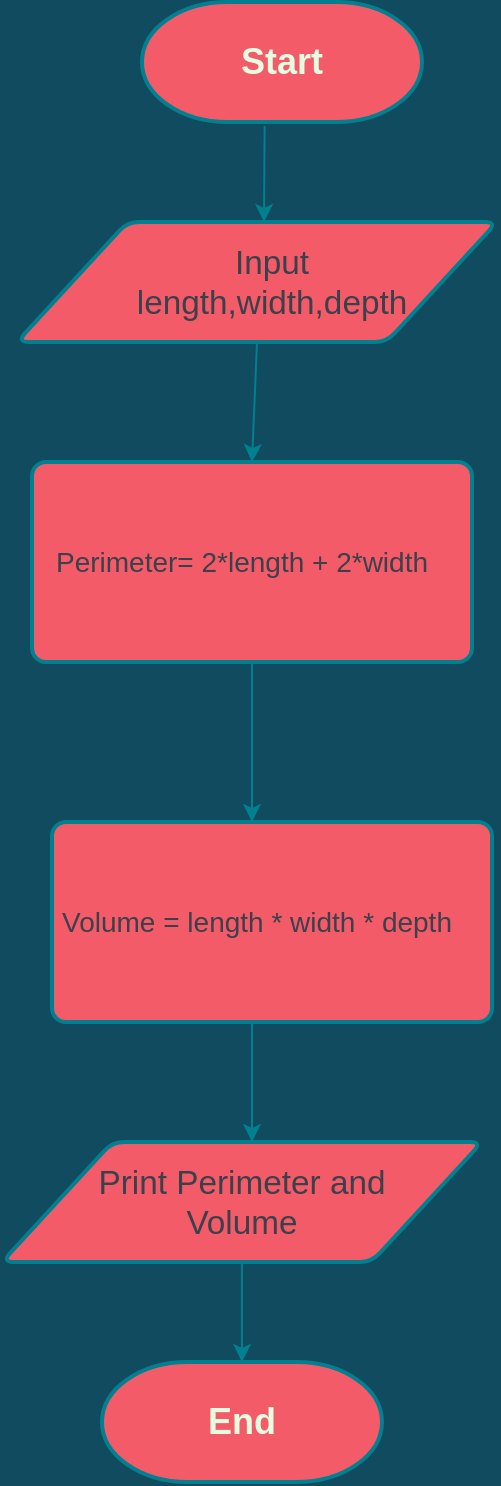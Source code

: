<mxfile version="20.3.0" type="device"><diagram id="C5RBs43oDa-KdzZeNtuy" name="Page-1"><mxGraphModel dx="782" dy="539" grid="1" gridSize="10" guides="1" tooltips="1" connect="1" arrows="1" fold="1" page="1" pageScale="1" pageWidth="827" pageHeight="1169" background="#114B5F" math="0" shadow="0"><root><mxCell id="WIyWlLk6GJQsqaUBKTNV-0"/><mxCell id="WIyWlLk6GJQsqaUBKTNV-1" parent="WIyWlLk6GJQsqaUBKTNV-0"/><mxCell id="DTvXbFtm8OCPTdWywUzA-3" value="" style="strokeWidth=2;html=1;shape=mxgraph.flowchart.terminator;whiteSpace=wrap;fillColor=#F45B69;strokeColor=#028090;fontColor=#E4FDE1;" parent="WIyWlLk6GJQsqaUBKTNV-1" vertex="1"><mxGeometry x="395" y="230" width="140" height="60" as="geometry"/></mxCell><mxCell id="DTvXbFtm8OCPTdWywUzA-5" value="" style="shape=parallelogram;html=1;strokeWidth=2;perimeter=parallelogramPerimeter;whiteSpace=wrap;rounded=1;arcSize=12;size=0.23;fillColor=#F45B69;strokeColor=#028090;fontColor=#E4FDE1;" parent="WIyWlLk6GJQsqaUBKTNV-1" vertex="1"><mxGeometry x="332.5" y="340" width="240" height="60" as="geometry"/></mxCell><mxCell id="DTvXbFtm8OCPTdWywUzA-6" value="" style="rounded=1;whiteSpace=wrap;html=1;absoluteArcSize=1;arcSize=14;strokeWidth=2;fillColor=#F45B69;strokeColor=#028090;fontColor=#E4FDE1;" parent="WIyWlLk6GJQsqaUBKTNV-1" vertex="1"><mxGeometry x="340" y="460" width="220" height="100" as="geometry"/></mxCell><mxCell id="DTvXbFtm8OCPTdWywUzA-7" value="" style="endArrow=classic;html=1;rounded=0;exitX=0.438;exitY=1.033;exitDx=0;exitDy=0;exitPerimeter=0;labelBackgroundColor=#114B5F;strokeColor=#028090;fontColor=#E4FDE1;" parent="WIyWlLk6GJQsqaUBKTNV-1" source="DTvXbFtm8OCPTdWywUzA-3" edge="1"><mxGeometry width="50" height="50" relative="1" as="geometry"><mxPoint x="250" y="450" as="sourcePoint"/><mxPoint x="456" y="340" as="targetPoint"/></mxGeometry></mxCell><mxCell id="DTvXbFtm8OCPTdWywUzA-8" value="" style="endArrow=classic;html=1;rounded=0;exitX=0.5;exitY=1;exitDx=0;exitDy=0;entryX=0.5;entryY=0;entryDx=0;entryDy=0;labelBackgroundColor=#114B5F;strokeColor=#028090;fontColor=#E4FDE1;" parent="WIyWlLk6GJQsqaUBKTNV-1" source="DTvXbFtm8OCPTdWywUzA-5" target="DTvXbFtm8OCPTdWywUzA-6" edge="1"><mxGeometry width="50" height="50" relative="1" as="geometry"><mxPoint x="451.32" y="301.98" as="sourcePoint"/><mxPoint x="450.508" y="350" as="targetPoint"/></mxGeometry></mxCell><mxCell id="DTvXbFtm8OCPTdWywUzA-9" value="" style="endArrow=classic;html=1;rounded=0;exitX=0.5;exitY=1;exitDx=0;exitDy=0;labelBackgroundColor=#114B5F;strokeColor=#028090;fontColor=#E4FDE1;" parent="WIyWlLk6GJQsqaUBKTNV-1" source="DTvXbFtm8OCPTdWywUzA-6" edge="1"><mxGeometry width="50" height="50" relative="1" as="geometry"><mxPoint x="450" y="410" as="sourcePoint"/><mxPoint x="450" y="640" as="targetPoint"/></mxGeometry></mxCell><mxCell id="DTvXbFtm8OCPTdWywUzA-11" value="" style="endArrow=classic;html=1;rounded=0;exitX=0.5;exitY=1;exitDx=0;exitDy=0;entryX=0.5;entryY=0;entryDx=0;entryDy=0;entryPerimeter=0;labelBackgroundColor=#114B5F;strokeColor=#028090;fontColor=#E4FDE1;" parent="WIyWlLk6GJQsqaUBKTNV-1" edge="1"><mxGeometry width="50" height="50" relative="1" as="geometry"><mxPoint x="450" y="740.0" as="sourcePoint"/><mxPoint x="450" y="800.0" as="targetPoint"/></mxGeometry></mxCell><mxCell id="DTvXbFtm8OCPTdWywUzA-12" value="&lt;b&gt;&lt;font style=&quot;font-size: 18px;&quot;&gt;Start&lt;/font&gt;&lt;/b&gt;" style="text;html=1;strokeColor=none;fillColor=none;align=center;verticalAlign=middle;whiteSpace=wrap;rounded=0;fontColor=#E4FDE1;" parent="WIyWlLk6GJQsqaUBKTNV-1" vertex="1"><mxGeometry x="435" y="245" width="60" height="30" as="geometry"/></mxCell><mxCell id="DTvXbFtm8OCPTdWywUzA-13" value="&lt;span data-lucid-content=&quot;{&amp;quot;t&amp;quot;:&amp;quot;Input length,width,depth&amp;quot;,&amp;quot;m&amp;quot;:[{&amp;quot;s&amp;quot;:0,&amp;quot;n&amp;quot;:&amp;quot;s&amp;quot;,&amp;quot;v&amp;quot;:22.222,&amp;quot;e&amp;quot;:24},{&amp;quot;s&amp;quot;:0,&amp;quot;n&amp;quot;:&amp;quot;c&amp;quot;,&amp;quot;v&amp;quot;:&amp;quot;3a414aff&amp;quot;,&amp;quot;e&amp;quot;:24},{&amp;quot;s&amp;quot;:0,&amp;quot;n&amp;quot;:&amp;quot;fsp&amp;quot;,&amp;quot;v&amp;quot;:&amp;quot;ss_presetShapeStyle6_textStyle&amp;quot;,&amp;quot;e&amp;quot;:24}]}&quot; data-lucid-type=&quot;application/vnd.lucid.text&quot;&gt;&lt;span style=&quot;color:#3a414a;font-size:16.667px;&quot;&gt;Input length,width,depth&lt;/span&gt;&lt;/span&gt;" style="text;html=1;strokeColor=none;fillColor=none;align=center;verticalAlign=middle;whiteSpace=wrap;rounded=0;fontColor=#E4FDE1;" parent="WIyWlLk6GJQsqaUBKTNV-1" vertex="1"><mxGeometry x="410" y="355" width="100" height="30" as="geometry"/></mxCell><mxCell id="DTvXbFtm8OCPTdWywUzA-19" value="&lt;span data-lucid-content=&quot;{&amp;quot;t&amp;quot;:&amp;quot;Perimeter= 2*length + 2*width&amp;quot;,&amp;quot;m&amp;quot;:[{&amp;quot;s&amp;quot;:0,&amp;quot;n&amp;quot;:&amp;quot;s&amp;quot;,&amp;quot;v&amp;quot;:22.222,&amp;quot;e&amp;quot;:29},{&amp;quot;s&amp;quot;:0,&amp;quot;n&amp;quot;:&amp;quot;c&amp;quot;,&amp;quot;v&amp;quot;:&amp;quot;3a414aff&amp;quot;,&amp;quot;e&amp;quot;:29},{&amp;quot;s&amp;quot;:0,&amp;quot;n&amp;quot;:&amp;quot;fsp&amp;quot;,&amp;quot;v&amp;quot;:&amp;quot;ss_presetShapeStyle3_textStyle&amp;quot;,&amp;quot;e&amp;quot;:29}]}&quot; data-lucid-type=&quot;application/vnd.lucid.text&quot;&gt;&lt;span style=&quot;color: rgb(58, 65, 74);&quot;&gt;&lt;font style=&quot;font-size: 14px;&quot;&gt;Perimeter= 2*length + 2*width&lt;/font&gt;&lt;/span&gt;&lt;/span&gt;" style="text;html=1;strokeColor=none;fillColor=none;align=center;verticalAlign=middle;whiteSpace=wrap;rounded=0;fontColor=#E4FDE1;" parent="WIyWlLk6GJQsqaUBKTNV-1" vertex="1"><mxGeometry x="350" y="470" width="190" height="80" as="geometry"/></mxCell><mxCell id="DTvXbFtm8OCPTdWywUzA-21" value="" style="rounded=1;whiteSpace=wrap;html=1;absoluteArcSize=1;arcSize=14;strokeWidth=2;fillColor=#F45B69;strokeColor=#028090;fontColor=#E4FDE1;" parent="WIyWlLk6GJQsqaUBKTNV-1" vertex="1"><mxGeometry x="350" y="640" width="220" height="100" as="geometry"/></mxCell><mxCell id="DTvXbFtm8OCPTdWywUzA-22" value="&lt;font color=&quot;#3a414a&quot;&gt;&lt;span style=&quot;font-size: 14px;&quot;&gt;Volume = length * width * depth&lt;/span&gt;&lt;/font&gt;" style="text;html=1;strokeColor=none;fillColor=none;align=center;verticalAlign=middle;whiteSpace=wrap;rounded=0;fontColor=#E4FDE1;" parent="WIyWlLk6GJQsqaUBKTNV-1" vertex="1"><mxGeometry x="350" y="650" width="205" height="80" as="geometry"/></mxCell><mxCell id="DTvXbFtm8OCPTdWywUzA-26" value="" style="shape=parallelogram;html=1;strokeWidth=2;perimeter=parallelogramPerimeter;whiteSpace=wrap;rounded=1;arcSize=12;size=0.23;fillColor=#F45B69;strokeColor=#028090;fontColor=#E4FDE1;" parent="WIyWlLk6GJQsqaUBKTNV-1" vertex="1"><mxGeometry x="325" y="800" width="240" height="60" as="geometry"/></mxCell><mxCell id="DTvXbFtm8OCPTdWywUzA-27" value="&lt;span data-lucid-content=&quot;{&amp;quot;t&amp;quot;:&amp;quot;Print Perimeter and  Volume&amp;quot;,&amp;quot;m&amp;quot;:[{&amp;quot;s&amp;quot;:0,&amp;quot;n&amp;quot;:&amp;quot;s&amp;quot;,&amp;quot;v&amp;quot;:22.222,&amp;quot;e&amp;quot;:27},{&amp;quot;s&amp;quot;:0,&amp;quot;n&amp;quot;:&amp;quot;c&amp;quot;,&amp;quot;v&amp;quot;:&amp;quot;3a414aff&amp;quot;,&amp;quot;e&amp;quot;:27},{&amp;quot;s&amp;quot;:0,&amp;quot;n&amp;quot;:&amp;quot;fsp&amp;quot;,&amp;quot;v&amp;quot;:&amp;quot;ss_presetShapeStyle6_textStyle&amp;quot;,&amp;quot;e&amp;quot;:27}]}&quot; data-lucid-type=&quot;application/vnd.lucid.text&quot;&gt;&lt;span style=&quot;color:#3a414a;font-size:16.667px;&quot;&gt;Print Perimeter and  Volume&lt;/span&gt;&lt;/span&gt;" style="text;html=1;strokeColor=none;fillColor=none;align=center;verticalAlign=middle;whiteSpace=wrap;rounded=0;fontColor=#E4FDE1;" parent="WIyWlLk6GJQsqaUBKTNV-1" vertex="1"><mxGeometry x="370" y="815" width="150" height="30" as="geometry"/></mxCell><mxCell id="DTvXbFtm8OCPTdWywUzA-28" value="" style="endArrow=classic;html=1;rounded=0;exitX=0.5;exitY=1;exitDx=0;exitDy=0;entryX=0.5;entryY=0;entryDx=0;entryDy=0;entryPerimeter=0;labelBackgroundColor=#114B5F;strokeColor=#028090;fontColor=#E4FDE1;" parent="WIyWlLk6GJQsqaUBKTNV-1" source="DTvXbFtm8OCPTdWywUzA-26" edge="1"><mxGeometry width="50" height="50" relative="1" as="geometry"><mxPoint x="460" y="750.0" as="sourcePoint"/><mxPoint x="445" y="910" as="targetPoint"/></mxGeometry></mxCell><mxCell id="THbWTndtFBNzkMvMGG86-0" value="" style="strokeWidth=2;html=1;shape=mxgraph.flowchart.terminator;whiteSpace=wrap;fillColor=#F45B69;strokeColor=#028090;fontColor=#E4FDE1;" vertex="1" parent="WIyWlLk6GJQsqaUBKTNV-1"><mxGeometry x="375" y="910" width="140" height="60" as="geometry"/></mxCell><mxCell id="THbWTndtFBNzkMvMGG86-1" value="&lt;span style=&quot;font-size: 18px;&quot;&gt;&lt;b&gt;End&lt;/b&gt;&lt;/span&gt;" style="text;html=1;strokeColor=none;fillColor=none;align=center;verticalAlign=middle;whiteSpace=wrap;rounded=0;fontColor=#E4FDE1;" vertex="1" parent="WIyWlLk6GJQsqaUBKTNV-1"><mxGeometry x="415" y="925" width="60" height="30" as="geometry"/></mxCell></root></mxGraphModel></diagram></mxfile>